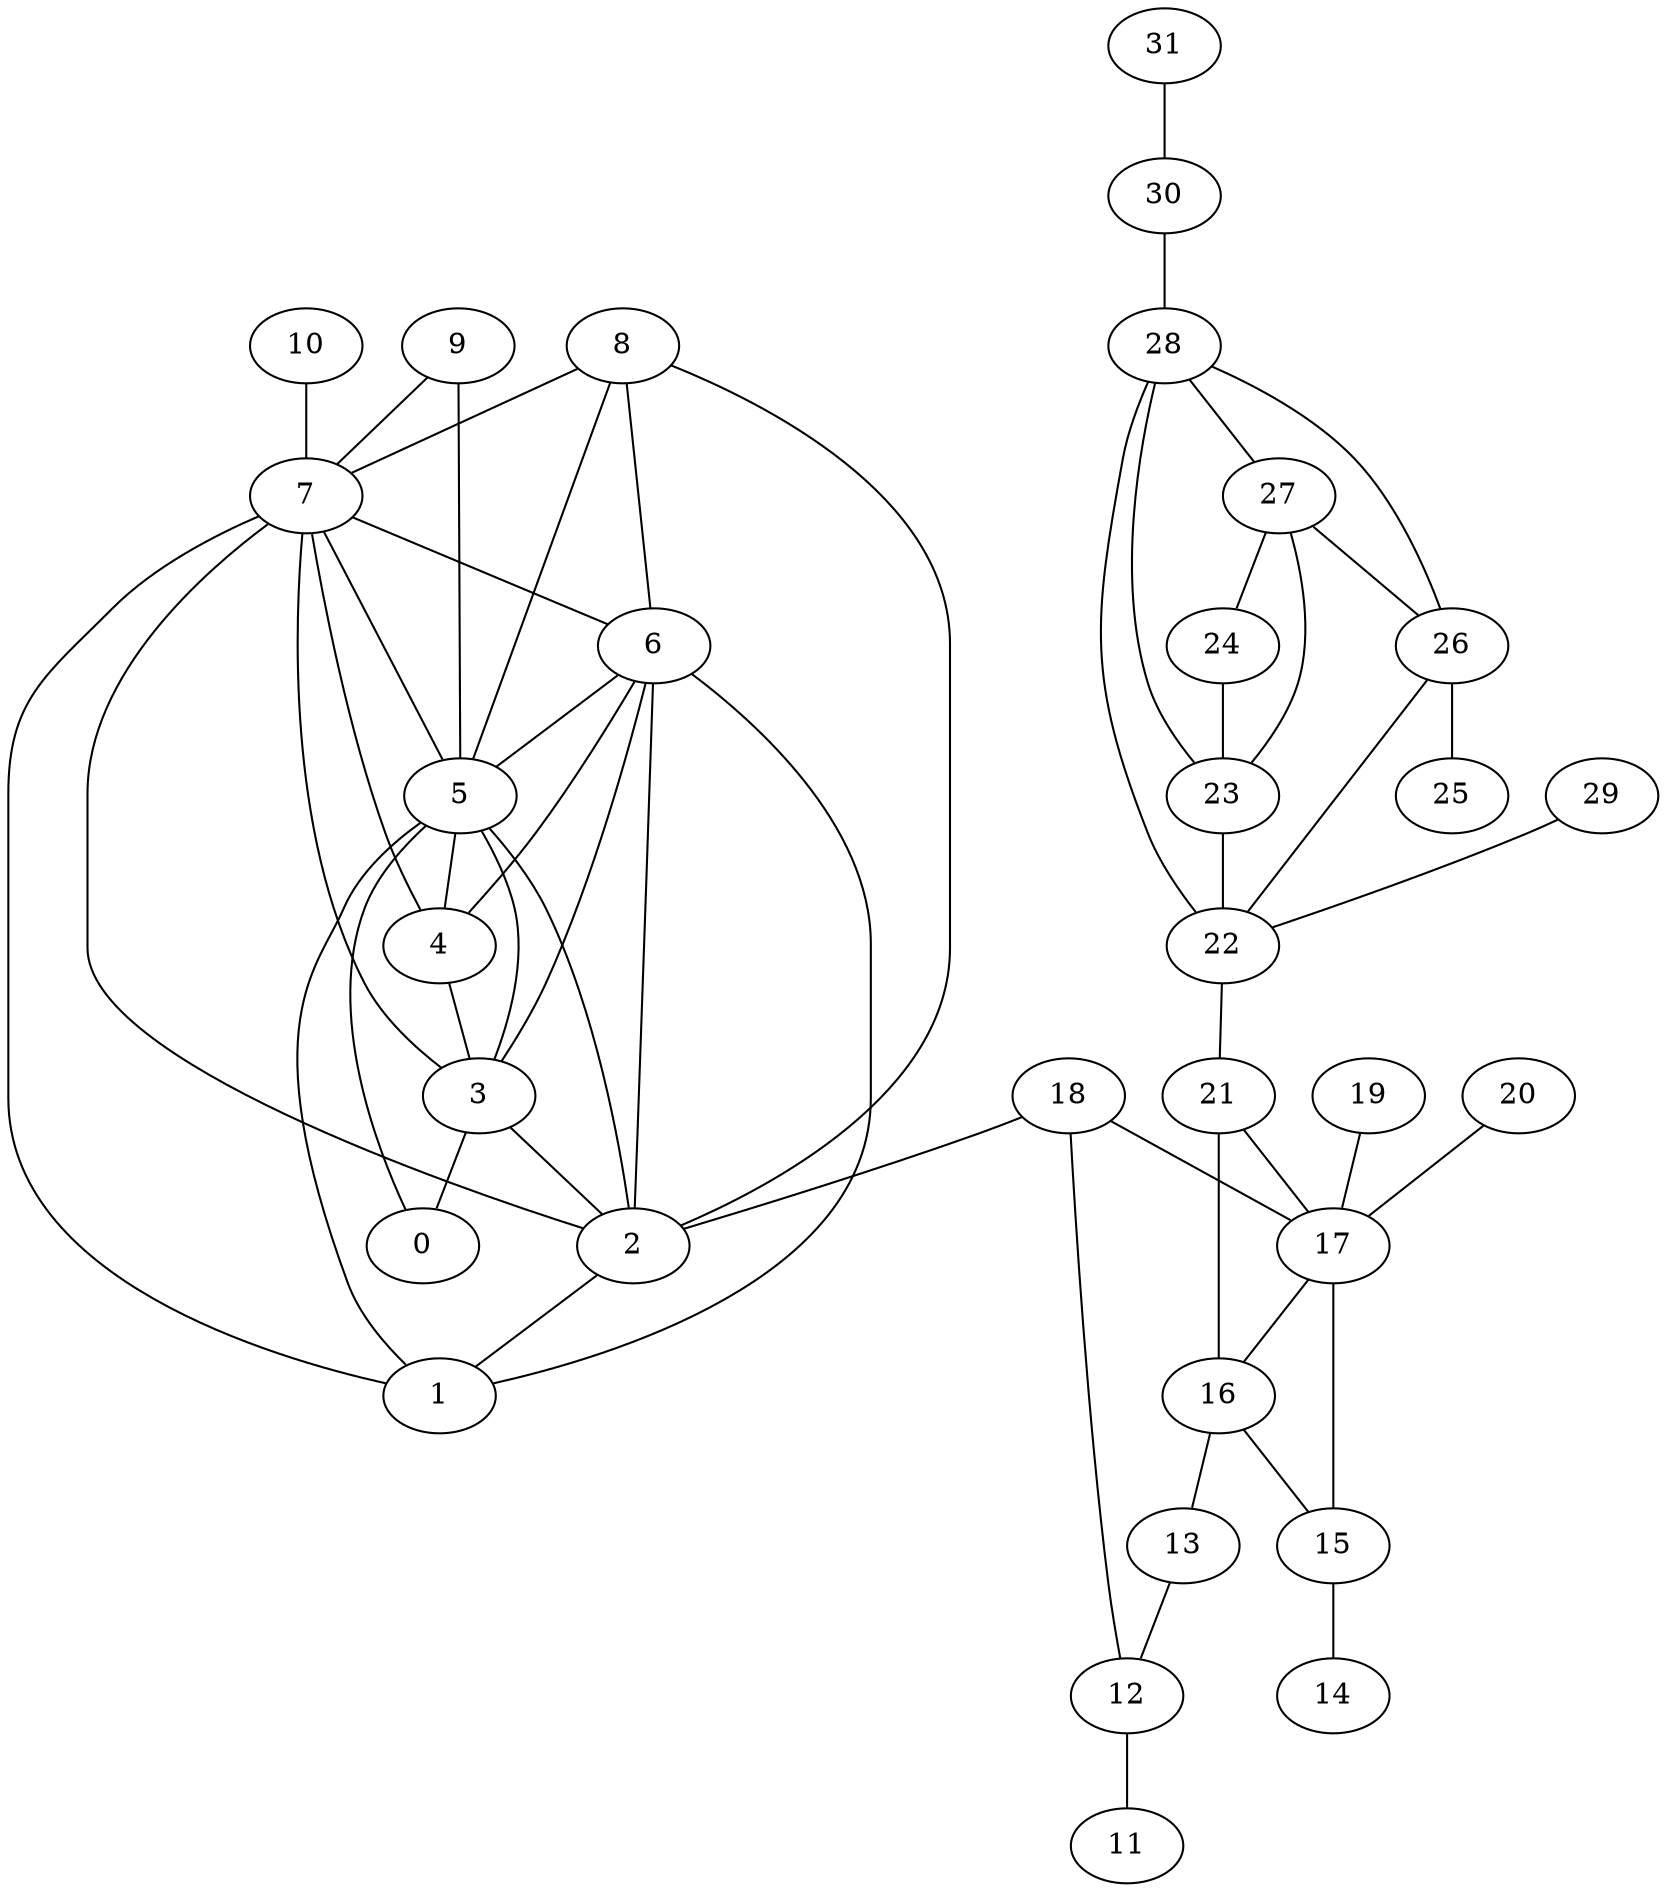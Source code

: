 /* Created by igraph 0.7.1 */
graph {
  graph [
    name="['figure_8jnj']"
    __sif_interaction_name=0
  ];
  0 [
    name=HS
    __parent=figure_8
  ];
  1 [
    name=BR
    __parent=figure_8
  ];
  2 [
    name=WD
    __parent=figure_8
  ];
  3 [
    name=PS
    __parent=figure_8
  ];
  4 [
    name=WS
    __parent=figure_8
  ];
  5 [
    name=KR
    __parent=figure_8
  ];
  6 [
    name=GM
    __parent=figure_8
  ];
  7 [
    name=BS3
    __parent=figure_8
  ];
  8 [
    name=SF
    __parent=figure_8
  ];
  9 [
    name=JE
    __parent=figure_8
  ];
  10 [
    name=LR
    __parent=figure_8
  ];
  11 [
    name=GS
    __parent=figure_8
  ];
  12 [
    name=DI
    __parent=figure_8
  ];
  13 [
    name=KA
    __parent=figure_8
  ];
  14 [
    name=DB
    __parent=figure_8
  ];
  15 [
    name=BW
    __parent=figure_8
  ];
  16 [
    name=PH
    __parent=figure_8
  ];
  17 [
    name=BM
    __parent=figure_8
  ];
  18 [
    name=HA
    __parent=figure_8
  ];
  19 [
    name=LK
    __parent=figure_8
  ];
  20 [
    name=CR
    __parent=figure_8
  ];
  21 [
    name=SR
    __parent=figure_8
  ];
  22 [
    name=HB
    __parent=figure_8
  ];
  23 [
    name=TO
    __parent=figure_8
  ];
  24 [
    name=MJ
    __parent=figure_8
  ];
  25 [
    name=WL
    __parent=figure_8
  ];
  26 [
    name=CD
    __parent=figure_8
  ];
  27 [
    name=BS
    __parent=figure_8
  ];
  28 [
    name=NP
    __parent=figure_8
  ];
  29 [
    name=EE
    __parent=figure_8
  ];
  30 [
    name=BS2
    __parent=figure_8
  ];
  31 [
    name=MG
    __parent=figure_8
  ];

  3 -- 0 [
    __sif_interaction=0
  ];
  5 -- 0 [
    __sif_interaction=0
  ];
  2 -- 1 [
    __sif_interaction=0
  ];
  5 -- 1 [
    __sif_interaction=0
  ];
  6 -- 1 [
    __sif_interaction=0
  ];
  7 -- 1 [
    __sif_interaction=0
  ];
  3 -- 2 [
    __sif_interaction=0
  ];
  5 -- 2 [
    __sif_interaction=0
  ];
  6 -- 2 [
    __sif_interaction=0
  ];
  7 -- 2 [
    __sif_interaction=0
  ];
  8 -- 2 [
    __sif_interaction=0
  ];
  18 -- 2 [
    __sif_interaction=0
  ];
  4 -- 3 [
    __sif_interaction=0
  ];
  5 -- 3 [
    __sif_interaction=0
  ];
  6 -- 3 [
    __sif_interaction=0
  ];
  7 -- 3 [
    __sif_interaction=0
  ];
  5 -- 4 [
    __sif_interaction=0
  ];
  6 -- 4 [
    __sif_interaction=0
  ];
  7 -- 4 [
    __sif_interaction=0
  ];
  6 -- 5 [
    __sif_interaction=0
  ];
  7 -- 5 [
    __sif_interaction=0
  ];
  8 -- 5 [
    __sif_interaction=0
  ];
  9 -- 5 [
    __sif_interaction=0
  ];
  7 -- 6 [
    __sif_interaction=0
  ];
  8 -- 6 [
    __sif_interaction=0
  ];
  8 -- 7 [
    __sif_interaction=0
  ];
  9 -- 7 [
    __sif_interaction=0
  ];
  10 -- 7 [
    __sif_interaction=0
  ];
  12 -- 11 [
    __sif_interaction=0
  ];
  13 -- 12 [
    __sif_interaction=0
  ];
  18 -- 12 [
    __sif_interaction=0
  ];
  16 -- 13 [
    __sif_interaction=0
  ];
  15 -- 14 [
    __sif_interaction=0
  ];
  16 -- 15 [
    __sif_interaction=0
  ];
  17 -- 15 [
    __sif_interaction=0
  ];
  17 -- 16 [
    __sif_interaction=0
  ];
  21 -- 16 [
    __sif_interaction=0
  ];
  18 -- 17 [
    __sif_interaction=0
  ];
  19 -- 17 [
    __sif_interaction=0
  ];
  20 -- 17 [
    __sif_interaction=0
  ];
  21 -- 17 [
    __sif_interaction=0
  ];
  22 -- 21 [
    __sif_interaction=0
  ];
  23 -- 22 [
    __sif_interaction=0
  ];
  26 -- 22 [
    __sif_interaction=0
  ];
  28 -- 22 [
    __sif_interaction=0
  ];
  29 -- 22 [
    __sif_interaction=0
  ];
  24 -- 23 [
    __sif_interaction=0
  ];
  27 -- 23 [
    __sif_interaction=0
  ];
  28 -- 23 [
    __sif_interaction=0
  ];
  27 -- 24 [
    __sif_interaction=0
  ];
  26 -- 25 [
    __sif_interaction=0
  ];
  27 -- 26 [
    __sif_interaction=0
  ];
  28 -- 26 [
    __sif_interaction=0
  ];
  28 -- 27 [
    __sif_interaction=0
  ];
  30 -- 28 [
    __sif_interaction=0
  ];
  31 -- 30 [
    __sif_interaction=0
  ];
}

